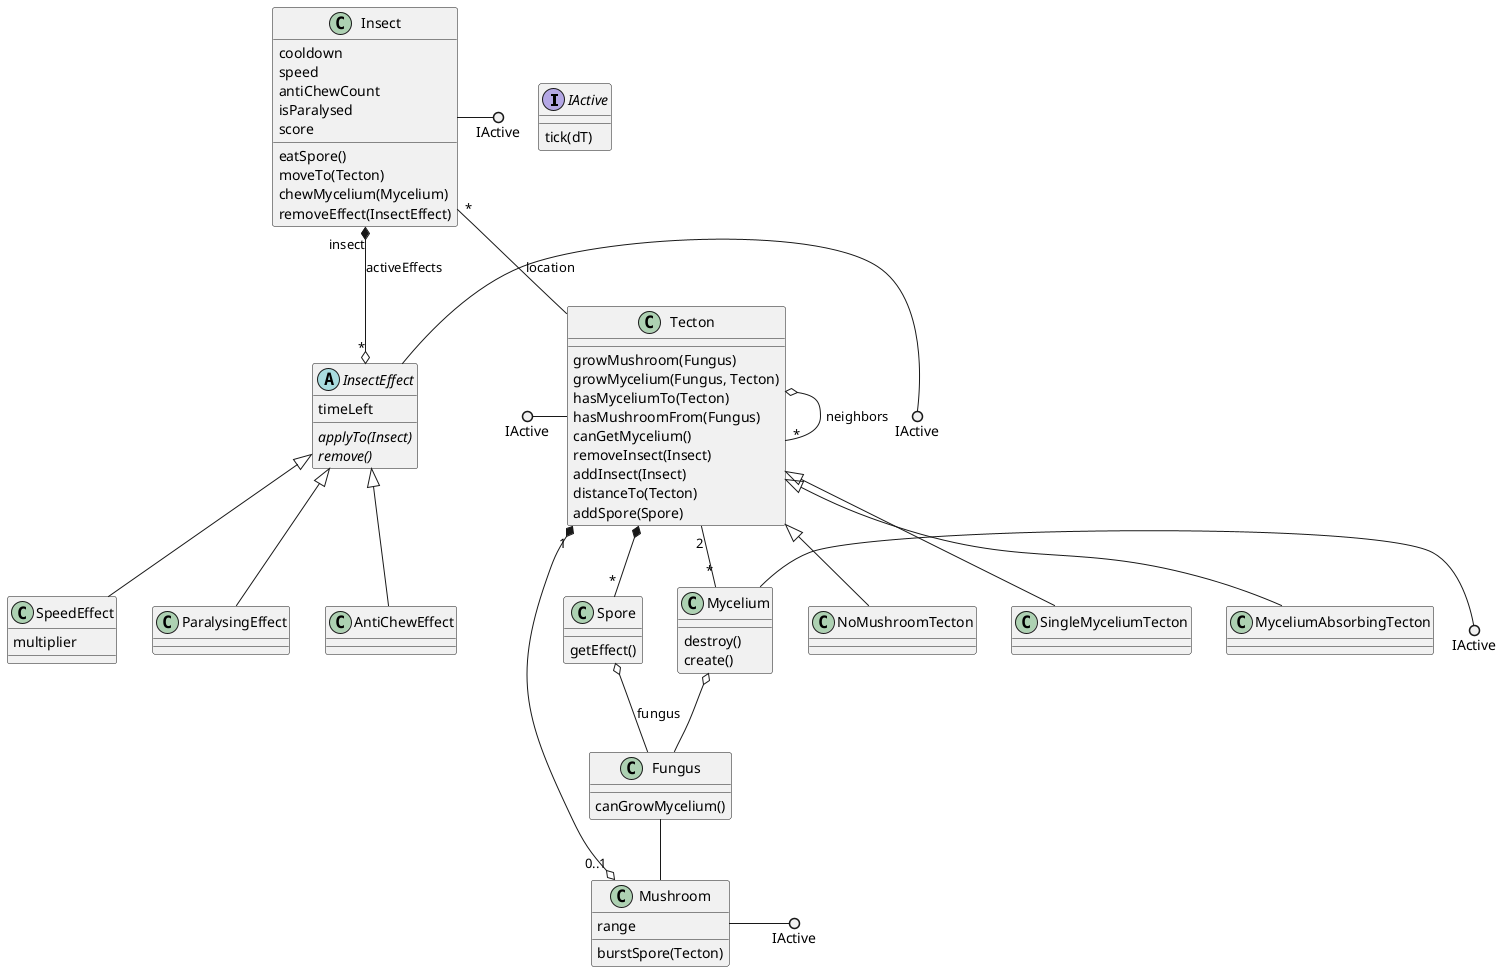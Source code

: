 @startuml classes
interface IActive
class Tecton
together {
    class Fungus
    class Mycelium
    class Mushroom
    class Spore
}
together {
    class Insect
    abstract InsectEffect
    class SpeedEffect
    class ParalysingEffect
    class AntiChewEffect
}
together{
    class NoMushroomTecton
    class SingleMyceliumTecton
    class MyceliumAbsorbingTecton
}

IActive : tick(dT)

IActive ()- Tecton
IActive ()- Mushroom
IActive ()- Mycelium
IActive ()- Insect
IActive ()- InsectEffect

Tecton o-- "*" Tecton : neighbors
Tecton "2" -- "*" Mycelium
Tecton *-- "*" Spore
Tecton "1" *--o "0..1" Mushroom
Tecton : growMushroom(Fungus)
Tecton : growMycelium(Fungus, Tecton)
Tecton : hasMyceliumTo(Tecton)
Tecton : hasMushroomFrom(Fungus)
Tecton : canGetMycelium()
Tecton : removeInsect(Insect)
Tecton : addInsect(Insect)
Tecton : distanceTo(Tecton)
Tecton : addSpore(Spore)

Mushroom : burstSpore(Tecton)
Mushroom : range

Mycelium o-- Fungus
Mycelium : destroy()
Mycelium : create()

Insect "insect" *--o "*" InsectEffect : activeEffects
Insect "*" -- Tecton : location
Insect : cooldown
Insect : speed
Insect : antiChewCount
Insect : isParalysed
Insect : score
Insect : eatSpore()
Insect : moveTo(Tecton)
Insect : chewMycelium(Mycelium)
Insect : removeEffect(InsectEffect)

Spore o-- Fungus : fungus
Spore : getEffect()

Fungus : canGrowMycelium()

InsectEffect : timeLeft
InsectEffect : {abstract} applyTo(Insect)
InsectEffect : {abstract} remove()

InsectEffect <|-- SpeedEffect
SpeedEffect : multiplier

InsectEffect <|-- ParalysingEffect
InsectEffect <|-- AntiChewEffect

Tecton <|-- NoMushroomTecton
Tecton <|-- SingleMyceliumTecton
Tecton <|-- MyceliumAbsorbingTecton

Fungus -- Mushroom
@enduml